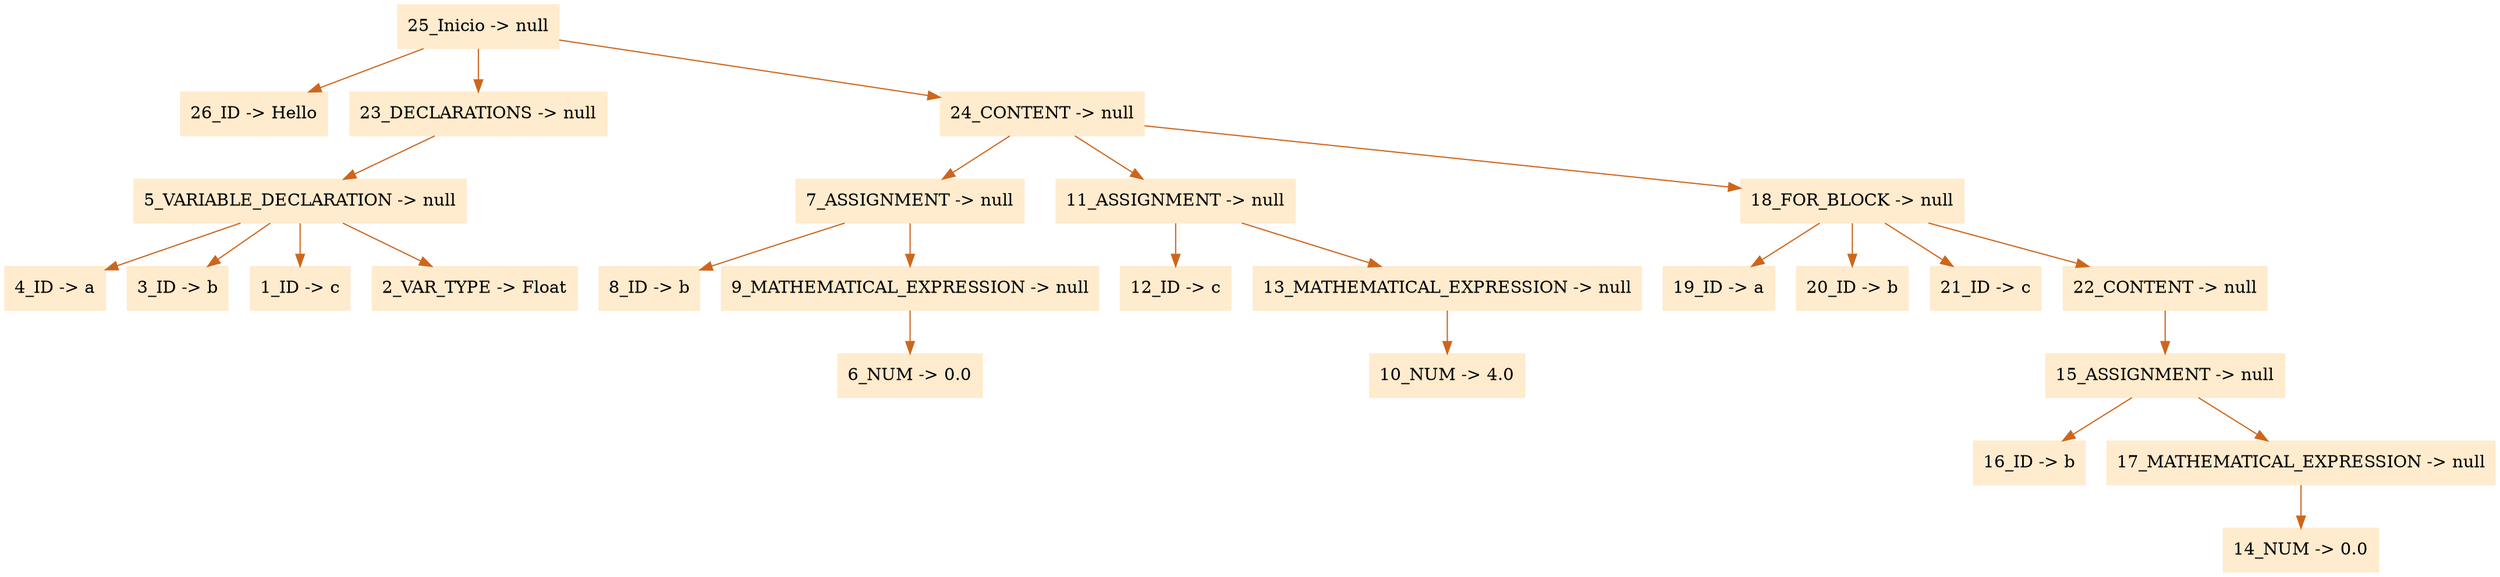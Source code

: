 digraph G {node[shape=box, style=filled, color=blanchedalmond]; edge[color=chocolate3];rankdir=UD 

"25_Inicio -> null"->"26_ID -> Hello"
"25_Inicio -> null"->"23_DECLARATIONS -> null"
"23_DECLARATIONS -> null"->"5_VARIABLE_DECLARATION -> null"
"5_VARIABLE_DECLARATION -> null"->"4_ID -> a"
"5_VARIABLE_DECLARATION -> null"->"3_ID -> b"
"5_VARIABLE_DECLARATION -> null"->"1_ID -> c"
"5_VARIABLE_DECLARATION -> null"->"2_VAR_TYPE -> Float"
"25_Inicio -> null"->"24_CONTENT -> null"
"24_CONTENT -> null"->"7_ASSIGNMENT -> null"
"7_ASSIGNMENT -> null"->"8_ID -> b"
"7_ASSIGNMENT -> null"->"9_MATHEMATICAL_EXPRESSION -> null"
"9_MATHEMATICAL_EXPRESSION -> null"->"6_NUM -> 0.0"
"24_CONTENT -> null"->"11_ASSIGNMENT -> null"
"11_ASSIGNMENT -> null"->"12_ID -> c"
"11_ASSIGNMENT -> null"->"13_MATHEMATICAL_EXPRESSION -> null"
"13_MATHEMATICAL_EXPRESSION -> null"->"10_NUM -> 4.0"
"24_CONTENT -> null"->"18_FOR_BLOCK -> null"
"18_FOR_BLOCK -> null"->"19_ID -> a"
"18_FOR_BLOCK -> null"->"20_ID -> b"
"18_FOR_BLOCK -> null"->"21_ID -> c"
"18_FOR_BLOCK -> null"->"22_CONTENT -> null"
"22_CONTENT -> null"->"15_ASSIGNMENT -> null"
"15_ASSIGNMENT -> null"->"16_ID -> b"
"15_ASSIGNMENT -> null"->"17_MATHEMATICAL_EXPRESSION -> null"
"17_MATHEMATICAL_EXPRESSION -> null"->"14_NUM -> 0.0"


}
